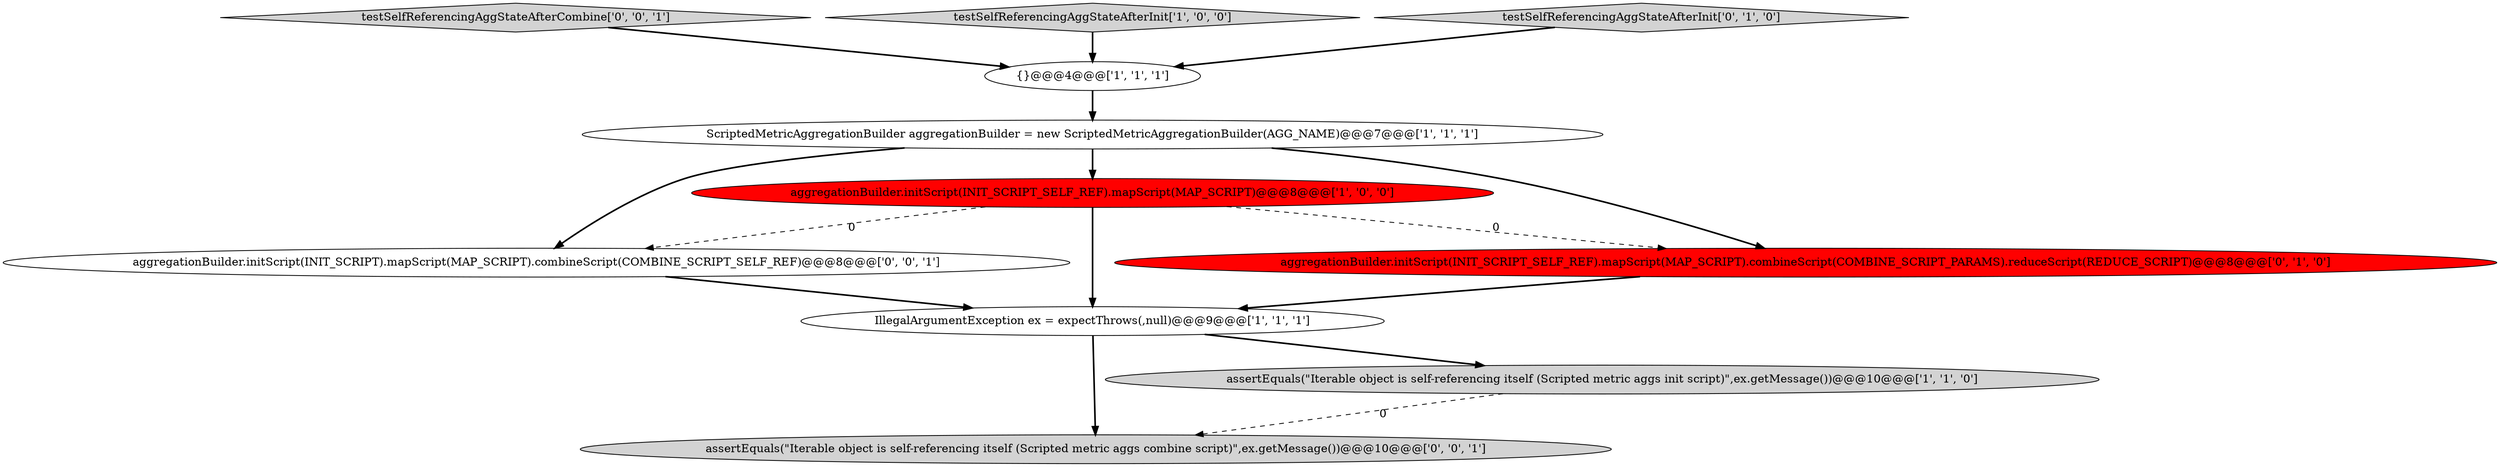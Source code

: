 digraph {
10 [style = filled, label = "testSelfReferencingAggStateAfterCombine['0', '0', '1']", fillcolor = lightgray, shape = diamond image = "AAA0AAABBB3BBB"];
1 [style = filled, label = "testSelfReferencingAggStateAfterInit['1', '0', '0']", fillcolor = lightgray, shape = diamond image = "AAA0AAABBB1BBB"];
8 [style = filled, label = "aggregationBuilder.initScript(INIT_SCRIPT).mapScript(MAP_SCRIPT).combineScript(COMBINE_SCRIPT_SELF_REF)@@@8@@@['0', '0', '1']", fillcolor = white, shape = ellipse image = "AAA0AAABBB3BBB"];
9 [style = filled, label = "assertEquals(\"Iterable object is self-referencing itself (Scripted metric aggs combine script)\",ex.getMessage())@@@10@@@['0', '0', '1']", fillcolor = lightgray, shape = ellipse image = "AAA0AAABBB3BBB"];
6 [style = filled, label = "aggregationBuilder.initScript(INIT_SCRIPT_SELF_REF).mapScript(MAP_SCRIPT).combineScript(COMBINE_SCRIPT_PARAMS).reduceScript(REDUCE_SCRIPT)@@@8@@@['0', '1', '0']", fillcolor = red, shape = ellipse image = "AAA1AAABBB2BBB"];
3 [style = filled, label = "{}@@@4@@@['1', '1', '1']", fillcolor = white, shape = ellipse image = "AAA0AAABBB1BBB"];
2 [style = filled, label = "assertEquals(\"Iterable object is self-referencing itself (Scripted metric aggs init script)\",ex.getMessage())@@@10@@@['1', '1', '0']", fillcolor = lightgray, shape = ellipse image = "AAA0AAABBB1BBB"];
4 [style = filled, label = "IllegalArgumentException ex = expectThrows(,null)@@@9@@@['1', '1', '1']", fillcolor = white, shape = ellipse image = "AAA0AAABBB1BBB"];
5 [style = filled, label = "aggregationBuilder.initScript(INIT_SCRIPT_SELF_REF).mapScript(MAP_SCRIPT)@@@8@@@['1', '0', '0']", fillcolor = red, shape = ellipse image = "AAA1AAABBB1BBB"];
7 [style = filled, label = "testSelfReferencingAggStateAfterInit['0', '1', '0']", fillcolor = lightgray, shape = diamond image = "AAA0AAABBB2BBB"];
0 [style = filled, label = "ScriptedMetricAggregationBuilder aggregationBuilder = new ScriptedMetricAggregationBuilder(AGG_NAME)@@@7@@@['1', '1', '1']", fillcolor = white, shape = ellipse image = "AAA0AAABBB1BBB"];
1->3 [style = bold, label=""];
5->8 [style = dashed, label="0"];
4->9 [style = bold, label=""];
3->0 [style = bold, label=""];
6->4 [style = bold, label=""];
10->3 [style = bold, label=""];
4->2 [style = bold, label=""];
8->4 [style = bold, label=""];
5->6 [style = dashed, label="0"];
2->9 [style = dashed, label="0"];
0->6 [style = bold, label=""];
7->3 [style = bold, label=""];
5->4 [style = bold, label=""];
0->5 [style = bold, label=""];
0->8 [style = bold, label=""];
}
